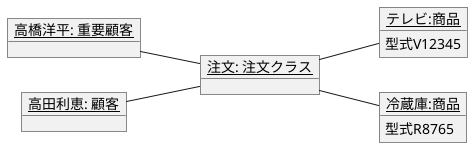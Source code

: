 @startuml
left to right direction
object "<u>高橋洋平: 重要顧客</u>" as k0 {

}

object "<u>注文: 注文クラス</u>" as k6{
}
object "<u>高田利恵: 顧客</u>" as k1 {

}

object "<u>テレビ:商品</u>" as k3{
    型式V12345   
}
object "<u>冷蔵庫:商品</u>" as k4{   
    型式R8765
}



k0--k6
k1--k6
k6--k3
k6--k4
@enduml